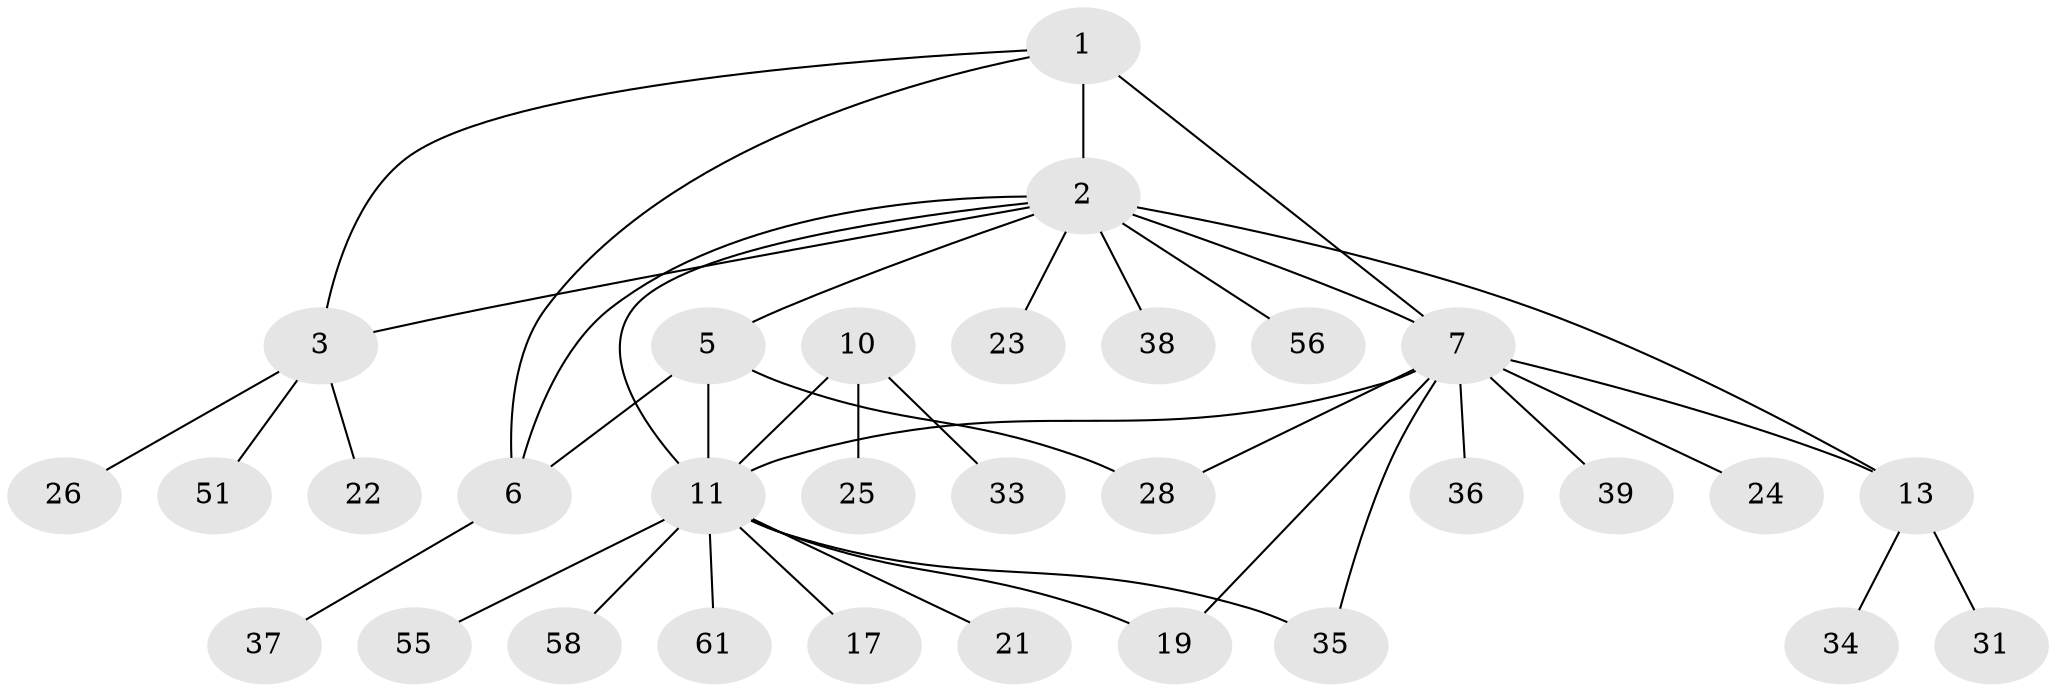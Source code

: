 // original degree distribution, {5: 0.06451612903225806, 6: 0.06451612903225806, 4: 0.04838709677419355, 7: 0.016129032258064516, 2: 0.1935483870967742, 13: 0.016129032258064516, 10: 0.016129032258064516, 1: 0.5161290322580645, 3: 0.06451612903225806}
// Generated by graph-tools (version 1.1) at 2025/15/03/09/25 04:15:44]
// undirected, 31 vertices, 40 edges
graph export_dot {
graph [start="1"]
  node [color=gray90,style=filled];
  1;
  2 [super="+4+20+18"];
  3 [super="+27"];
  5;
  6 [super="+54+42"];
  7 [super="+8+30"];
  10 [super="+44"];
  11 [super="+12"];
  13 [super="+43+60+15+41"];
  17;
  19 [super="+29"];
  21;
  22;
  23;
  24 [super="+32"];
  25;
  26;
  28 [super="+40"];
  31;
  33;
  34;
  35;
  36;
  37;
  38;
  39;
  51;
  55;
  56;
  58 [super="+59"];
  61;
  1 -- 2;
  1 -- 3;
  1 -- 7 [weight=2];
  1 -- 6;
  2 -- 3;
  2 -- 11;
  2 -- 5;
  2 -- 6;
  2 -- 56;
  2 -- 13;
  2 -- 23;
  2 -- 38;
  2 -- 7 [weight=2];
  3 -- 22;
  3 -- 26;
  3 -- 51;
  5 -- 6;
  5 -- 28;
  5 -- 11;
  6 -- 37;
  7 -- 35;
  7 -- 36;
  7 -- 39;
  7 -- 11 [weight=2];
  7 -- 13 [weight=2];
  7 -- 19;
  7 -- 24;
  7 -- 28;
  10 -- 11 [weight=2];
  10 -- 25;
  10 -- 33;
  11 -- 35;
  11 -- 17;
  11 -- 19;
  11 -- 21;
  11 -- 55;
  11 -- 58;
  11 -- 61;
  13 -- 34;
  13 -- 31;
}
